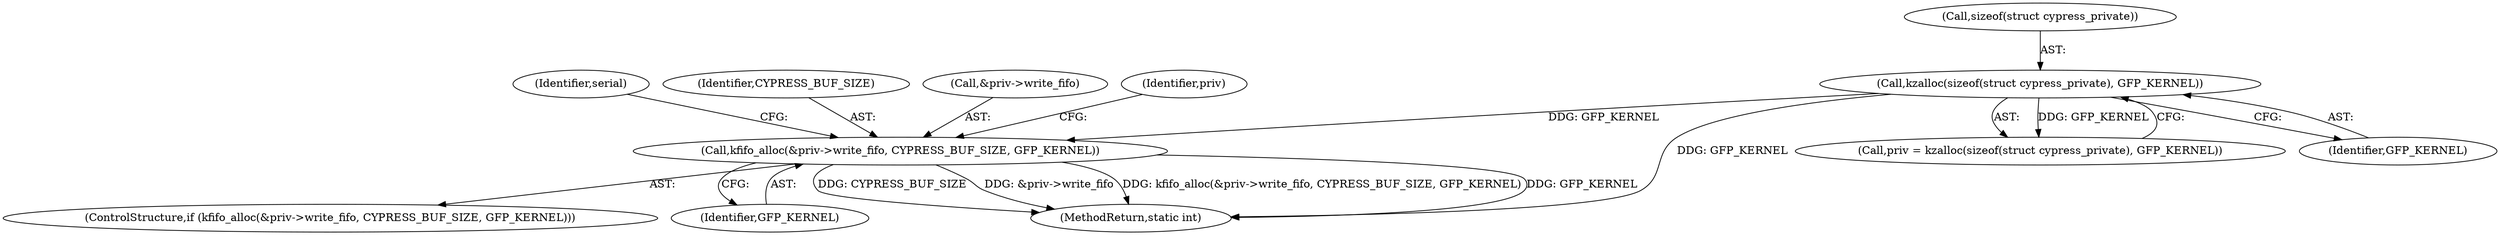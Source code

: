 digraph "0_linux_c55aee1bf0e6b6feec8b2927b43f7a09a6d5f754@pointer" {
"1000156" [label="(Call,kfifo_alloc(&priv->write_fifo, CYPRESS_BUF_SIZE, GFP_KERNEL))"];
"1000134" [label="(Call,kzalloc(sizeof(struct cypress_private), GFP_KERNEL))"];
"1000173" [label="(Identifier,serial)"];
"1000161" [label="(Identifier,CYPRESS_BUF_SIZE)"];
"1000155" [label="(ControlStructure,if (kfifo_alloc(&priv->write_fifo, CYPRESS_BUF_SIZE, GFP_KERNEL)))"];
"1000132" [label="(Call,priv = kzalloc(sizeof(struct cypress_private), GFP_KERNEL))"];
"1000156" [label="(Call,kfifo_alloc(&priv->write_fifo, CYPRESS_BUF_SIZE, GFP_KERNEL))"];
"1000135" [label="(Call,sizeof(struct cypress_private))"];
"1000137" [label="(Identifier,GFP_KERNEL)"];
"1000162" [label="(Identifier,GFP_KERNEL)"];
"1000284" [label="(MethodReturn,static int)"];
"1000157" [label="(Call,&priv->write_fifo)"];
"1000134" [label="(Call,kzalloc(sizeof(struct cypress_private), GFP_KERNEL))"];
"1000165" [label="(Identifier,priv)"];
"1000156" -> "1000155"  [label="AST: "];
"1000156" -> "1000162"  [label="CFG: "];
"1000157" -> "1000156"  [label="AST: "];
"1000161" -> "1000156"  [label="AST: "];
"1000162" -> "1000156"  [label="AST: "];
"1000165" -> "1000156"  [label="CFG: "];
"1000173" -> "1000156"  [label="CFG: "];
"1000156" -> "1000284"  [label="DDG: CYPRESS_BUF_SIZE"];
"1000156" -> "1000284"  [label="DDG: &priv->write_fifo"];
"1000156" -> "1000284"  [label="DDG: kfifo_alloc(&priv->write_fifo, CYPRESS_BUF_SIZE, GFP_KERNEL)"];
"1000156" -> "1000284"  [label="DDG: GFP_KERNEL"];
"1000134" -> "1000156"  [label="DDG: GFP_KERNEL"];
"1000134" -> "1000132"  [label="AST: "];
"1000134" -> "1000137"  [label="CFG: "];
"1000135" -> "1000134"  [label="AST: "];
"1000137" -> "1000134"  [label="AST: "];
"1000132" -> "1000134"  [label="CFG: "];
"1000134" -> "1000284"  [label="DDG: GFP_KERNEL"];
"1000134" -> "1000132"  [label="DDG: GFP_KERNEL"];
}
